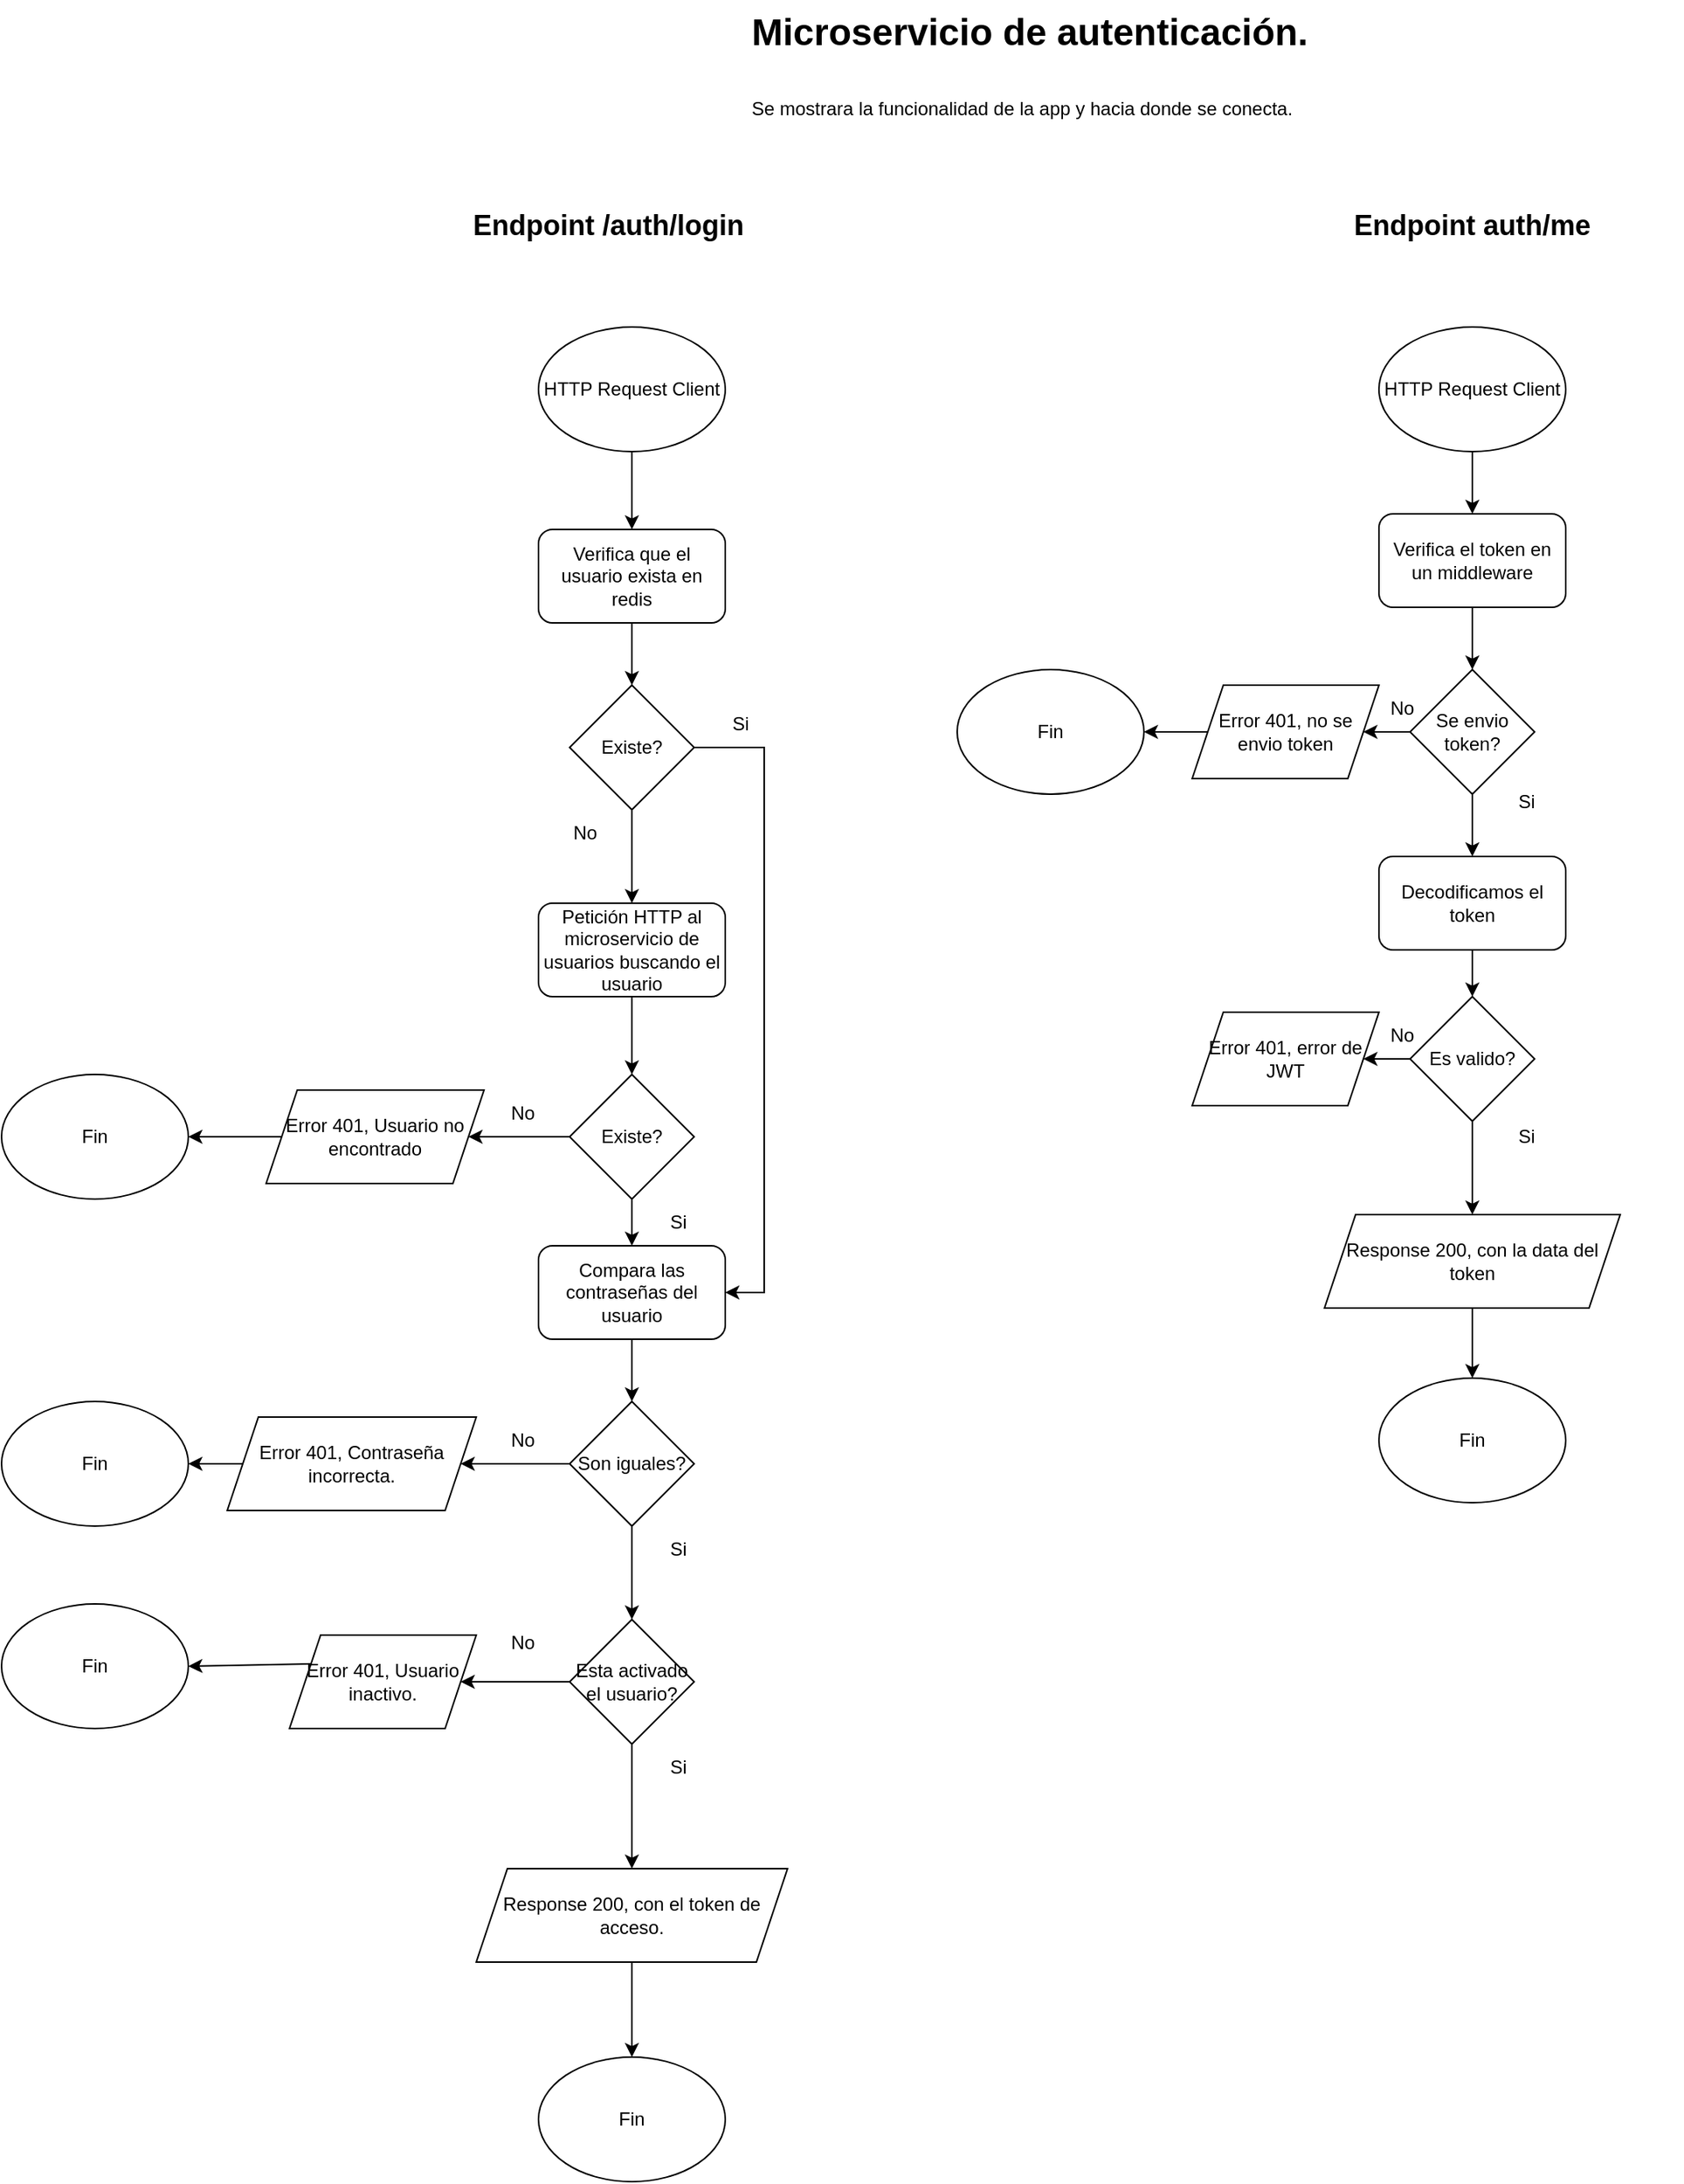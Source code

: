 <mxfile version="27.2.0">
  <diagram name="Página-1" id="y9UB2ezsWEgBXccR7MC6">
    <mxGraphModel dx="1554" dy="366" grid="1" gridSize="10" guides="1" tooltips="1" connect="1" arrows="1" fold="1" page="1" pageScale="1" pageWidth="827" pageHeight="1169" math="0" shadow="0">
      <root>
        <mxCell id="0" />
        <mxCell id="1" parent="0" />
        <mxCell id="W8EVJHL3XwhgsfTT1CG8-1" value="&lt;h1 style=&quot;margin-top: 0px;&quot;&gt;&lt;span style=&quot;background-color: transparent; color: light-dark(rgb(0, 0, 0), rgb(255, 255, 255));&quot;&gt;Microservicio de autenticación.&lt;/span&gt;&lt;/h1&gt;&lt;h1 style=&quot;margin-top: 0px;&quot;&gt;&lt;span style=&quot;font-size: 12px; font-weight: 400;&quot;&gt;Se mostrara la funcionalidad de la app y hacia donde se conecta.&lt;/span&gt;&lt;/h1&gt;" style="text;html=1;whiteSpace=wrap;overflow=hidden;rounded=0;" parent="1" vertex="1">
          <mxGeometry x="160" y="10" width="500" height="120" as="geometry" />
        </mxCell>
        <mxCell id="W8EVJHL3XwhgsfTT1CG8-28" value="Fin" style="ellipse;whiteSpace=wrap;html=1;" parent="1" vertex="1">
          <mxGeometry x="-320" y="700" width="120" height="80" as="geometry" />
        </mxCell>
        <mxCell id="W8EVJHL3XwhgsfTT1CG8-29" value="" style="endArrow=classic;html=1;rounded=0;entryX=1;entryY=0.5;entryDx=0;entryDy=0;exitX=0;exitY=0.5;exitDx=0;exitDy=0;" parent="1" source="W8EVJHL3XwhgsfTT1CG8-30" target="W8EVJHL3XwhgsfTT1CG8-28" edge="1">
          <mxGeometry width="50" height="50" relative="1" as="geometry">
            <mxPoint x="-150" y="740" as="sourcePoint" />
            <mxPoint x="-40" y="770" as="targetPoint" />
          </mxGeometry>
        </mxCell>
        <mxCell id="W8EVJHL3XwhgsfTT1CG8-4" value="HTTP Request Client" style="ellipse;whiteSpace=wrap;html=1;" parent="1" vertex="1">
          <mxGeometry x="25" y="220" width="120" height="80" as="geometry" />
        </mxCell>
        <mxCell id="W8EVJHL3XwhgsfTT1CG8-5" value="" style="endArrow=classic;html=1;rounded=0;exitX=0.5;exitY=1;exitDx=0;exitDy=0;entryX=0.5;entryY=0;entryDx=0;entryDy=0;" parent="1" source="W8EVJHL3XwhgsfTT1CG8-4" target="W8EVJHL3XwhgsfTT1CG8-6" edge="1">
          <mxGeometry width="50" height="50" relative="1" as="geometry">
            <mxPoint x="335" y="370" as="sourcePoint" />
            <mxPoint x="385" y="320" as="targetPoint" />
          </mxGeometry>
        </mxCell>
        <mxCell id="W8EVJHL3XwhgsfTT1CG8-6" value="Verifica que el usuario exista en redis" style="rounded=1;whiteSpace=wrap;html=1;" parent="1" vertex="1">
          <mxGeometry x="25" y="350" width="120" height="60" as="geometry" />
        </mxCell>
        <mxCell id="W8EVJHL3XwhgsfTT1CG8-7" value="" style="endArrow=classic;html=1;rounded=0;exitX=0.5;exitY=1;exitDx=0;exitDy=0;entryX=0.5;entryY=0;entryDx=0;entryDy=0;" parent="1" source="W8EVJHL3XwhgsfTT1CG8-6" target="W8EVJHL3XwhgsfTT1CG8-8" edge="1">
          <mxGeometry width="50" height="50" relative="1" as="geometry">
            <mxPoint x="200" y="480" as="sourcePoint" />
            <mxPoint x="250" y="430" as="targetPoint" />
          </mxGeometry>
        </mxCell>
        <mxCell id="W8EVJHL3XwhgsfTT1CG8-8" value="Existe?" style="rhombus;whiteSpace=wrap;html=1;" parent="1" vertex="1">
          <mxGeometry x="45" y="450" width="80" height="80" as="geometry" />
        </mxCell>
        <mxCell id="W8EVJHL3XwhgsfTT1CG8-9" value="Si" style="text;html=1;align=center;verticalAlign=middle;whiteSpace=wrap;rounded=0;" parent="1" vertex="1">
          <mxGeometry x="125" y="460" width="60" height="30" as="geometry" />
        </mxCell>
        <mxCell id="W8EVJHL3XwhgsfTT1CG8-10" value="No" style="text;html=1;align=center;verticalAlign=middle;whiteSpace=wrap;rounded=0;" parent="1" vertex="1">
          <mxGeometry x="25" y="530" width="60" height="30" as="geometry" />
        </mxCell>
        <mxCell id="W8EVJHL3XwhgsfTT1CG8-11" value="Petición HTTP al microservicio de usuarios buscando el usuario" style="rounded=1;whiteSpace=wrap;html=1;" parent="1" vertex="1">
          <mxGeometry x="25" y="590" width="120" height="60" as="geometry" />
        </mxCell>
        <mxCell id="W8EVJHL3XwhgsfTT1CG8-12" value="" style="endArrow=classic;html=1;rounded=0;exitX=1;exitY=0;exitDx=0;exitDy=0;entryX=0.5;entryY=0;entryDx=0;entryDy=0;" parent="1" source="W8EVJHL3XwhgsfTT1CG8-10" target="W8EVJHL3XwhgsfTT1CG8-11" edge="1">
          <mxGeometry width="50" height="50" relative="1" as="geometry">
            <mxPoint x="170" y="640" as="sourcePoint" />
            <mxPoint x="220" y="590" as="targetPoint" />
          </mxGeometry>
        </mxCell>
        <mxCell id="W8EVJHL3XwhgsfTT1CG8-13" value="Existe?" style="rhombus;whiteSpace=wrap;html=1;" parent="1" vertex="1">
          <mxGeometry x="45" y="700" width="80" height="80" as="geometry" />
        </mxCell>
        <mxCell id="W8EVJHL3XwhgsfTT1CG8-14" value="" style="endArrow=classic;html=1;rounded=0;exitX=0.5;exitY=1;exitDx=0;exitDy=0;entryX=0.5;entryY=0;entryDx=0;entryDy=0;" parent="1" source="W8EVJHL3XwhgsfTT1CG8-11" target="W8EVJHL3XwhgsfTT1CG8-13" edge="1">
          <mxGeometry width="50" height="50" relative="1" as="geometry">
            <mxPoint x="170" y="640" as="sourcePoint" />
            <mxPoint x="220" y="590" as="targetPoint" />
          </mxGeometry>
        </mxCell>
        <mxCell id="W8EVJHL3XwhgsfTT1CG8-16" value="No" style="text;html=1;align=center;verticalAlign=middle;whiteSpace=wrap;rounded=0;" parent="1" vertex="1">
          <mxGeometry x="-15" y="710" width="60" height="30" as="geometry" />
        </mxCell>
        <mxCell id="W8EVJHL3XwhgsfTT1CG8-18" value="" style="endArrow=classic;html=1;rounded=0;exitX=1;exitY=1;exitDx=0;exitDy=0;entryX=1;entryY=0.5;entryDx=0;entryDy=0;" parent="1" source="W8EVJHL3XwhgsfTT1CG8-16" target="W8EVJHL3XwhgsfTT1CG8-30" edge="1">
          <mxGeometry width="50" height="50" relative="1" as="geometry">
            <mxPoint x="170" y="780" as="sourcePoint" />
            <mxPoint y="740" as="targetPoint" />
          </mxGeometry>
        </mxCell>
        <mxCell id="W8EVJHL3XwhgsfTT1CG8-19" value="Compara las contraseñas del usuario" style="rounded=1;whiteSpace=wrap;html=1;" parent="1" vertex="1">
          <mxGeometry x="25" y="810" width="120" height="60" as="geometry" />
        </mxCell>
        <mxCell id="W8EVJHL3XwhgsfTT1CG8-20" value="" style="endArrow=classic;html=1;rounded=0;exitX=0.5;exitY=1;exitDx=0;exitDy=0;entryX=0.5;entryY=0;entryDx=0;entryDy=0;" parent="1" source="W8EVJHL3XwhgsfTT1CG8-13" target="W8EVJHL3XwhgsfTT1CG8-19" edge="1">
          <mxGeometry width="50" height="50" relative="1" as="geometry">
            <mxPoint x="150" y="850" as="sourcePoint" />
            <mxPoint x="200" y="800" as="targetPoint" />
          </mxGeometry>
        </mxCell>
        <mxCell id="W8EVJHL3XwhgsfTT1CG8-21" value="Si" style="text;html=1;align=center;verticalAlign=middle;whiteSpace=wrap;rounded=0;" parent="1" vertex="1">
          <mxGeometry x="85" y="780" width="60" height="30" as="geometry" />
        </mxCell>
        <mxCell id="W8EVJHL3XwhgsfTT1CG8-22" value="" style="endArrow=classic;html=1;rounded=0;exitX=1;exitY=0.5;exitDx=0;exitDy=0;entryX=1;entryY=0.5;entryDx=0;entryDy=0;" parent="1" source="W8EVJHL3XwhgsfTT1CG8-8" target="W8EVJHL3XwhgsfTT1CG8-19" edge="1">
          <mxGeometry width="50" height="50" relative="1" as="geometry">
            <mxPoint x="150" y="570" as="sourcePoint" />
            <mxPoint x="125" y="752" as="targetPoint" />
            <Array as="points">
              <mxPoint x="170" y="490" />
              <mxPoint x="170" y="840" />
            </Array>
          </mxGeometry>
        </mxCell>
        <mxCell id="W8EVJHL3XwhgsfTT1CG8-23" value="Son iguales?" style="rhombus;whiteSpace=wrap;html=1;" parent="1" vertex="1">
          <mxGeometry x="45" y="910" width="80" height="80" as="geometry" />
        </mxCell>
        <mxCell id="W8EVJHL3XwhgsfTT1CG8-24" value="" style="endArrow=classic;html=1;rounded=0;exitX=0.5;exitY=1;exitDx=0;exitDy=0;entryX=0.5;entryY=0;entryDx=0;entryDy=0;" parent="1" source="W8EVJHL3XwhgsfTT1CG8-19" target="W8EVJHL3XwhgsfTT1CG8-23" edge="1">
          <mxGeometry width="50" height="50" relative="1" as="geometry">
            <mxPoint x="150" y="950" as="sourcePoint" />
            <mxPoint x="200" y="900" as="targetPoint" />
          </mxGeometry>
        </mxCell>
        <mxCell id="W8EVJHL3XwhgsfTT1CG8-25" value="No" style="text;html=1;align=center;verticalAlign=middle;whiteSpace=wrap;rounded=0;" parent="1" vertex="1">
          <mxGeometry x="-15" y="920" width="60" height="30" as="geometry" />
        </mxCell>
        <mxCell id="W8EVJHL3XwhgsfTT1CG8-3" value="&lt;font style=&quot;font-size: 18px;&quot;&gt;&lt;b&gt;Endpoint /auth/login&lt;/b&gt;&lt;/font&gt;" style="text;html=1;align=center;verticalAlign=middle;whiteSpace=wrap;rounded=0;" parent="1" vertex="1">
          <mxGeometry x="-60" y="140" width="260" height="30" as="geometry" />
        </mxCell>
        <mxCell id="W8EVJHL3XwhgsfTT1CG8-30" value="Error 401, Usuario no encontrado" style="shape=parallelogram;perimeter=parallelogramPerimeter;whiteSpace=wrap;html=1;fixedSize=1;" parent="1" vertex="1">
          <mxGeometry x="-150" y="710" width="140" height="60" as="geometry" />
        </mxCell>
        <mxCell id="W8EVJHL3XwhgsfTT1CG8-31" value="Error 401, Contraseña incorrecta." style="shape=parallelogram;perimeter=parallelogramPerimeter;whiteSpace=wrap;html=1;fixedSize=1;" parent="1" vertex="1">
          <mxGeometry x="-175" y="920" width="160" height="60" as="geometry" />
        </mxCell>
        <mxCell id="W8EVJHL3XwhgsfTT1CG8-32" value="" style="endArrow=classic;html=1;rounded=0;exitX=1;exitY=1;exitDx=0;exitDy=0;entryX=1;entryY=0.5;entryDx=0;entryDy=0;" parent="1" source="W8EVJHL3XwhgsfTT1CG8-25" target="W8EVJHL3XwhgsfTT1CG8-31" edge="1">
          <mxGeometry width="50" height="50" relative="1" as="geometry">
            <mxPoint x="30" y="910" as="sourcePoint" />
            <mxPoint x="-20" y="950" as="targetPoint" />
          </mxGeometry>
        </mxCell>
        <mxCell id="W8EVJHL3XwhgsfTT1CG8-33" value="Fin" style="ellipse;whiteSpace=wrap;html=1;" parent="1" vertex="1">
          <mxGeometry x="-320" y="910" width="120" height="80" as="geometry" />
        </mxCell>
        <mxCell id="W8EVJHL3XwhgsfTT1CG8-34" value="" style="endArrow=classic;html=1;rounded=0;entryX=1;entryY=0.5;entryDx=0;entryDy=0;exitX=0;exitY=0.5;exitDx=0;exitDy=0;" parent="1" source="W8EVJHL3XwhgsfTT1CG8-31" target="W8EVJHL3XwhgsfTT1CG8-33" edge="1">
          <mxGeometry width="50" height="50" relative="1" as="geometry">
            <mxPoint x="70" y="960" as="sourcePoint" />
            <mxPoint x="120" y="910" as="targetPoint" />
          </mxGeometry>
        </mxCell>
        <mxCell id="W8EVJHL3XwhgsfTT1CG8-35" value="" style="endArrow=classic;html=1;rounded=0;exitX=0.5;exitY=1;exitDx=0;exitDy=0;entryX=0.5;entryY=0;entryDx=0;entryDy=0;entryPerimeter=0;" parent="1" source="W8EVJHL3XwhgsfTT1CG8-23" edge="1" target="J9W9DpNhGmFWcD3uVZ7I-1">
          <mxGeometry width="50" height="50" relative="1" as="geometry">
            <mxPoint x="70" y="960" as="sourcePoint" />
            <mxPoint x="85" y="1050" as="targetPoint" />
          </mxGeometry>
        </mxCell>
        <mxCell id="W8EVJHL3XwhgsfTT1CG8-36" value="Response 200, con el token de acceso." style="shape=parallelogram;perimeter=parallelogramPerimeter;whiteSpace=wrap;html=1;fixedSize=1;" parent="1" vertex="1">
          <mxGeometry x="-15" y="1210" width="200" height="60" as="geometry" />
        </mxCell>
        <mxCell id="W8EVJHL3XwhgsfTT1CG8-37" value="Fin" style="ellipse;whiteSpace=wrap;html=1;" parent="1" vertex="1">
          <mxGeometry x="25" y="1331" width="120" height="80" as="geometry" />
        </mxCell>
        <mxCell id="W8EVJHL3XwhgsfTT1CG8-38" value="" style="endArrow=classic;html=1;rounded=0;exitX=0.5;exitY=1;exitDx=0;exitDy=0;entryX=0.5;entryY=0;entryDx=0;entryDy=0;" parent="1" source="W8EVJHL3XwhgsfTT1CG8-36" target="W8EVJHL3XwhgsfTT1CG8-37" edge="1">
          <mxGeometry width="50" height="50" relative="1" as="geometry">
            <mxPoint x="70" y="1141" as="sourcePoint" />
            <mxPoint x="120" y="1091" as="targetPoint" />
          </mxGeometry>
        </mxCell>
        <mxCell id="W8EVJHL3XwhgsfTT1CG8-39" value="Si" style="text;html=1;align=center;verticalAlign=middle;whiteSpace=wrap;rounded=0;" parent="1" vertex="1">
          <mxGeometry x="85" y="990" width="60" height="30" as="geometry" />
        </mxCell>
        <mxCell id="W8EVJHL3XwhgsfTT1CG8-40" value="&lt;span style=&quot;font-size: 18px;&quot;&gt;&lt;b&gt;Endpoint auth/me&lt;/b&gt;&lt;/span&gt;" style="text;html=1;align=center;verticalAlign=middle;whiteSpace=wrap;rounded=0;" parent="1" vertex="1">
          <mxGeometry x="490" y="140" width="270" height="30" as="geometry" />
        </mxCell>
        <mxCell id="W8EVJHL3XwhgsfTT1CG8-41" value="HTTP Request Client" style="ellipse;whiteSpace=wrap;html=1;" parent="1" vertex="1">
          <mxGeometry x="565" y="220" width="120" height="80" as="geometry" />
        </mxCell>
        <mxCell id="W8EVJHL3XwhgsfTT1CG8-42" value="Verifica el token en un middleware" style="rounded=1;whiteSpace=wrap;html=1;" parent="1" vertex="1">
          <mxGeometry x="565" y="340" width="120" height="60" as="geometry" />
        </mxCell>
        <mxCell id="W8EVJHL3XwhgsfTT1CG8-43" value="Se envio token?" style="rhombus;whiteSpace=wrap;html=1;" parent="1" vertex="1">
          <mxGeometry x="585" y="440" width="80" height="80" as="geometry" />
        </mxCell>
        <mxCell id="W8EVJHL3XwhgsfTT1CG8-44" value="" style="endArrow=classic;html=1;rounded=0;exitX=0.5;exitY=1;exitDx=0;exitDy=0;entryX=0.5;entryY=0;entryDx=0;entryDy=0;" parent="1" source="W8EVJHL3XwhgsfTT1CG8-41" target="W8EVJHL3XwhgsfTT1CG8-42" edge="1">
          <mxGeometry width="50" height="50" relative="1" as="geometry">
            <mxPoint x="610" y="440" as="sourcePoint" />
            <mxPoint x="660" y="390" as="targetPoint" />
          </mxGeometry>
        </mxCell>
        <mxCell id="W8EVJHL3XwhgsfTT1CG8-45" value="" style="endArrow=classic;html=1;rounded=0;exitX=0.5;exitY=1;exitDx=0;exitDy=0;entryX=0.5;entryY=0;entryDx=0;entryDy=0;" parent="1" source="W8EVJHL3XwhgsfTT1CG8-42" target="W8EVJHL3XwhgsfTT1CG8-43" edge="1">
          <mxGeometry width="50" height="50" relative="1" as="geometry">
            <mxPoint x="610" y="440" as="sourcePoint" />
            <mxPoint x="660" y="390" as="targetPoint" />
          </mxGeometry>
        </mxCell>
        <mxCell id="W8EVJHL3XwhgsfTT1CG8-46" value="No" style="text;html=1;align=center;verticalAlign=middle;whiteSpace=wrap;rounded=0;" parent="1" vertex="1">
          <mxGeometry x="550" y="450" width="60" height="30" as="geometry" />
        </mxCell>
        <mxCell id="W8EVJHL3XwhgsfTT1CG8-47" value="Error 401, no se envio token" style="shape=parallelogram;perimeter=parallelogramPerimeter;whiteSpace=wrap;html=1;fixedSize=1;" parent="1" vertex="1">
          <mxGeometry x="445" y="450" width="120" height="60" as="geometry" />
        </mxCell>
        <mxCell id="W8EVJHL3XwhgsfTT1CG8-48" value="" style="endArrow=classic;html=1;rounded=0;entryX=1;entryY=0.5;entryDx=0;entryDy=0;exitX=0;exitY=0.5;exitDx=0;exitDy=0;" parent="1" source="W8EVJHL3XwhgsfTT1CG8-43" target="W8EVJHL3XwhgsfTT1CG8-47" edge="1">
          <mxGeometry width="50" height="50" relative="1" as="geometry">
            <mxPoint x="580" y="480" as="sourcePoint" />
            <mxPoint x="660" y="390" as="targetPoint" />
          </mxGeometry>
        </mxCell>
        <mxCell id="W8EVJHL3XwhgsfTT1CG8-49" value="Fin" style="ellipse;whiteSpace=wrap;html=1;" parent="1" vertex="1">
          <mxGeometry x="294" y="440" width="120" height="80" as="geometry" />
        </mxCell>
        <mxCell id="W8EVJHL3XwhgsfTT1CG8-50" value="" style="endArrow=classic;html=1;rounded=0;exitX=0;exitY=0.5;exitDx=0;exitDy=0;entryX=1;entryY=0.5;entryDx=0;entryDy=0;" parent="1" source="W8EVJHL3XwhgsfTT1CG8-47" target="W8EVJHL3XwhgsfTT1CG8-49" edge="1">
          <mxGeometry width="50" height="50" relative="1" as="geometry">
            <mxPoint x="630" y="480" as="sourcePoint" />
            <mxPoint x="680" y="430" as="targetPoint" />
          </mxGeometry>
        </mxCell>
        <mxCell id="W8EVJHL3XwhgsfTT1CG8-51" value="Si" style="text;html=1;align=center;verticalAlign=middle;whiteSpace=wrap;rounded=0;" parent="1" vertex="1">
          <mxGeometry x="630" y="510" width="60" height="30" as="geometry" />
        </mxCell>
        <mxCell id="W8EVJHL3XwhgsfTT1CG8-52" value="Decodificamos el token" style="rounded=1;whiteSpace=wrap;html=1;" parent="1" vertex="1">
          <mxGeometry x="565" y="560" width="120" height="60" as="geometry" />
        </mxCell>
        <mxCell id="W8EVJHL3XwhgsfTT1CG8-53" value="" style="endArrow=classic;html=1;rounded=0;exitX=0.5;exitY=1;exitDx=0;exitDy=0;entryX=0.5;entryY=0;entryDx=0;entryDy=0;" parent="1" source="W8EVJHL3XwhgsfTT1CG8-43" target="W8EVJHL3XwhgsfTT1CG8-52" edge="1">
          <mxGeometry width="50" height="50" relative="1" as="geometry">
            <mxPoint x="630" y="560" as="sourcePoint" />
            <mxPoint x="680" y="510" as="targetPoint" />
          </mxGeometry>
        </mxCell>
        <mxCell id="W8EVJHL3XwhgsfTT1CG8-54" value="Es valido?" style="rhombus;whiteSpace=wrap;html=1;" parent="1" vertex="1">
          <mxGeometry x="585" y="650" width="80" height="80" as="geometry" />
        </mxCell>
        <mxCell id="W8EVJHL3XwhgsfTT1CG8-55" value="" style="endArrow=classic;html=1;rounded=0;exitX=0.5;exitY=1;exitDx=0;exitDy=0;entryX=0.5;entryY=0;entryDx=0;entryDy=0;" parent="1" source="W8EVJHL3XwhgsfTT1CG8-52" target="W8EVJHL3XwhgsfTT1CG8-54" edge="1">
          <mxGeometry width="50" height="50" relative="1" as="geometry">
            <mxPoint x="630" y="640" as="sourcePoint" />
            <mxPoint x="680" y="590" as="targetPoint" />
          </mxGeometry>
        </mxCell>
        <mxCell id="W8EVJHL3XwhgsfTT1CG8-56" value="Si" style="text;html=1;align=center;verticalAlign=middle;whiteSpace=wrap;rounded=0;" parent="1" vertex="1">
          <mxGeometry x="630" y="725" width="60" height="30" as="geometry" />
        </mxCell>
        <mxCell id="W8EVJHL3XwhgsfTT1CG8-57" value="No" style="text;html=1;align=center;verticalAlign=middle;whiteSpace=wrap;rounded=0;" parent="1" vertex="1">
          <mxGeometry x="550" y="660" width="60" height="30" as="geometry" />
        </mxCell>
        <mxCell id="W8EVJHL3XwhgsfTT1CG8-58" value="Error 401, error de JWT" style="shape=parallelogram;perimeter=parallelogramPerimeter;whiteSpace=wrap;html=1;fixedSize=1;" parent="1" vertex="1">
          <mxGeometry x="445" y="660" width="120" height="60" as="geometry" />
        </mxCell>
        <mxCell id="W8EVJHL3XwhgsfTT1CG8-59" value="" style="endArrow=classic;html=1;rounded=0;exitX=0;exitY=0.5;exitDx=0;exitDy=0;entryX=1;entryY=0.5;entryDx=0;entryDy=0;" parent="1" source="W8EVJHL3XwhgsfTT1CG8-54" target="W8EVJHL3XwhgsfTT1CG8-58" edge="1">
          <mxGeometry width="50" height="50" relative="1" as="geometry">
            <mxPoint x="630" y="720" as="sourcePoint" />
            <mxPoint x="680" y="670" as="targetPoint" />
          </mxGeometry>
        </mxCell>
        <mxCell id="W8EVJHL3XwhgsfTT1CG8-60" value="" style="endArrow=classic;html=1;rounded=0;exitX=0.5;exitY=1;exitDx=0;exitDy=0;entryX=0.5;entryY=0;entryDx=0;entryDy=0;" parent="1" source="W8EVJHL3XwhgsfTT1CG8-54" target="W8EVJHL3XwhgsfTT1CG8-62" edge="1">
          <mxGeometry width="50" height="50" relative="1" as="geometry">
            <mxPoint x="630" y="720" as="sourcePoint" />
            <mxPoint x="625" y="780" as="targetPoint" />
            <Array as="points">
              <mxPoint x="625" y="750" />
            </Array>
          </mxGeometry>
        </mxCell>
        <mxCell id="W8EVJHL3XwhgsfTT1CG8-62" value="Response 200, con la data del token" style="shape=parallelogram;perimeter=parallelogramPerimeter;whiteSpace=wrap;html=1;fixedSize=1;" parent="1" vertex="1">
          <mxGeometry x="530" y="790" width="190" height="60" as="geometry" />
        </mxCell>
        <mxCell id="W8EVJHL3XwhgsfTT1CG8-63" value="Fin" style="ellipse;whiteSpace=wrap;html=1;" parent="1" vertex="1">
          <mxGeometry x="565" y="895" width="120" height="80" as="geometry" />
        </mxCell>
        <mxCell id="W8EVJHL3XwhgsfTT1CG8-64" value="" style="endArrow=classic;html=1;rounded=0;exitX=0.5;exitY=1;exitDx=0;exitDy=0;entryX=0.5;entryY=0;entryDx=0;entryDy=0;" parent="1" source="W8EVJHL3XwhgsfTT1CG8-62" target="W8EVJHL3XwhgsfTT1CG8-63" edge="1">
          <mxGeometry width="50" height="50" relative="1" as="geometry">
            <mxPoint x="615" y="860" as="sourcePoint" />
            <mxPoint x="665" y="810" as="targetPoint" />
          </mxGeometry>
        </mxCell>
        <mxCell id="J9W9DpNhGmFWcD3uVZ7I-1" value="Esta activado el usuario?" style="rhombus;whiteSpace=wrap;html=1;" vertex="1" parent="1">
          <mxGeometry x="45" y="1050" width="80" height="80" as="geometry" />
        </mxCell>
        <mxCell id="J9W9DpNhGmFWcD3uVZ7I-2" value="" style="endArrow=classic;html=1;rounded=0;exitX=0.5;exitY=1;exitDx=0;exitDy=0;entryX=0.5;entryY=0;entryDx=0;entryDy=0;" edge="1" parent="1" source="J9W9DpNhGmFWcD3uVZ7I-1" target="W8EVJHL3XwhgsfTT1CG8-36">
          <mxGeometry width="50" height="50" relative="1" as="geometry">
            <mxPoint x="30" y="1100" as="sourcePoint" />
            <mxPoint x="80" y="1050" as="targetPoint" />
          </mxGeometry>
        </mxCell>
        <mxCell id="J9W9DpNhGmFWcD3uVZ7I-3" value="Si" style="text;html=1;align=center;verticalAlign=middle;whiteSpace=wrap;rounded=0;" vertex="1" parent="1">
          <mxGeometry x="85" y="1130" width="60" height="30" as="geometry" />
        </mxCell>
        <mxCell id="J9W9DpNhGmFWcD3uVZ7I-4" value="No" style="text;html=1;align=center;verticalAlign=middle;whiteSpace=wrap;rounded=0;" vertex="1" parent="1">
          <mxGeometry x="-15" y="1050" width="60" height="30" as="geometry" />
        </mxCell>
        <mxCell id="J9W9DpNhGmFWcD3uVZ7I-5" value="Error 401, Usuario inactivo." style="shape=parallelogram;perimeter=parallelogramPerimeter;whiteSpace=wrap;html=1;fixedSize=1;" vertex="1" parent="1">
          <mxGeometry x="-135" y="1060" width="120" height="60" as="geometry" />
        </mxCell>
        <mxCell id="J9W9DpNhGmFWcD3uVZ7I-6" value="" style="endArrow=classic;html=1;rounded=0;exitX=0;exitY=0.5;exitDx=0;exitDy=0;entryX=1;entryY=0.5;entryDx=0;entryDy=0;" edge="1" parent="1" source="J9W9DpNhGmFWcD3uVZ7I-1" target="J9W9DpNhGmFWcD3uVZ7I-5">
          <mxGeometry width="50" height="50" relative="1" as="geometry">
            <mxPoint x="30" y="1100" as="sourcePoint" />
            <mxPoint x="80" y="1050" as="targetPoint" />
          </mxGeometry>
        </mxCell>
        <mxCell id="J9W9DpNhGmFWcD3uVZ7I-7" value="Fin" style="ellipse;whiteSpace=wrap;html=1;" vertex="1" parent="1">
          <mxGeometry x="-320" y="1040" width="120" height="80" as="geometry" />
        </mxCell>
        <mxCell id="J9W9DpNhGmFWcD3uVZ7I-8" value="" style="endArrow=classic;html=1;rounded=0;entryX=1;entryY=0.5;entryDx=0;entryDy=0;exitX=0;exitY=0.25;exitDx=0;exitDy=0;" edge="1" parent="1" source="J9W9DpNhGmFWcD3uVZ7I-5" target="J9W9DpNhGmFWcD3uVZ7I-7">
          <mxGeometry width="50" height="50" relative="1" as="geometry">
            <mxPoint x="30" y="1100" as="sourcePoint" />
            <mxPoint x="80" y="1050" as="targetPoint" />
          </mxGeometry>
        </mxCell>
      </root>
    </mxGraphModel>
  </diagram>
</mxfile>
